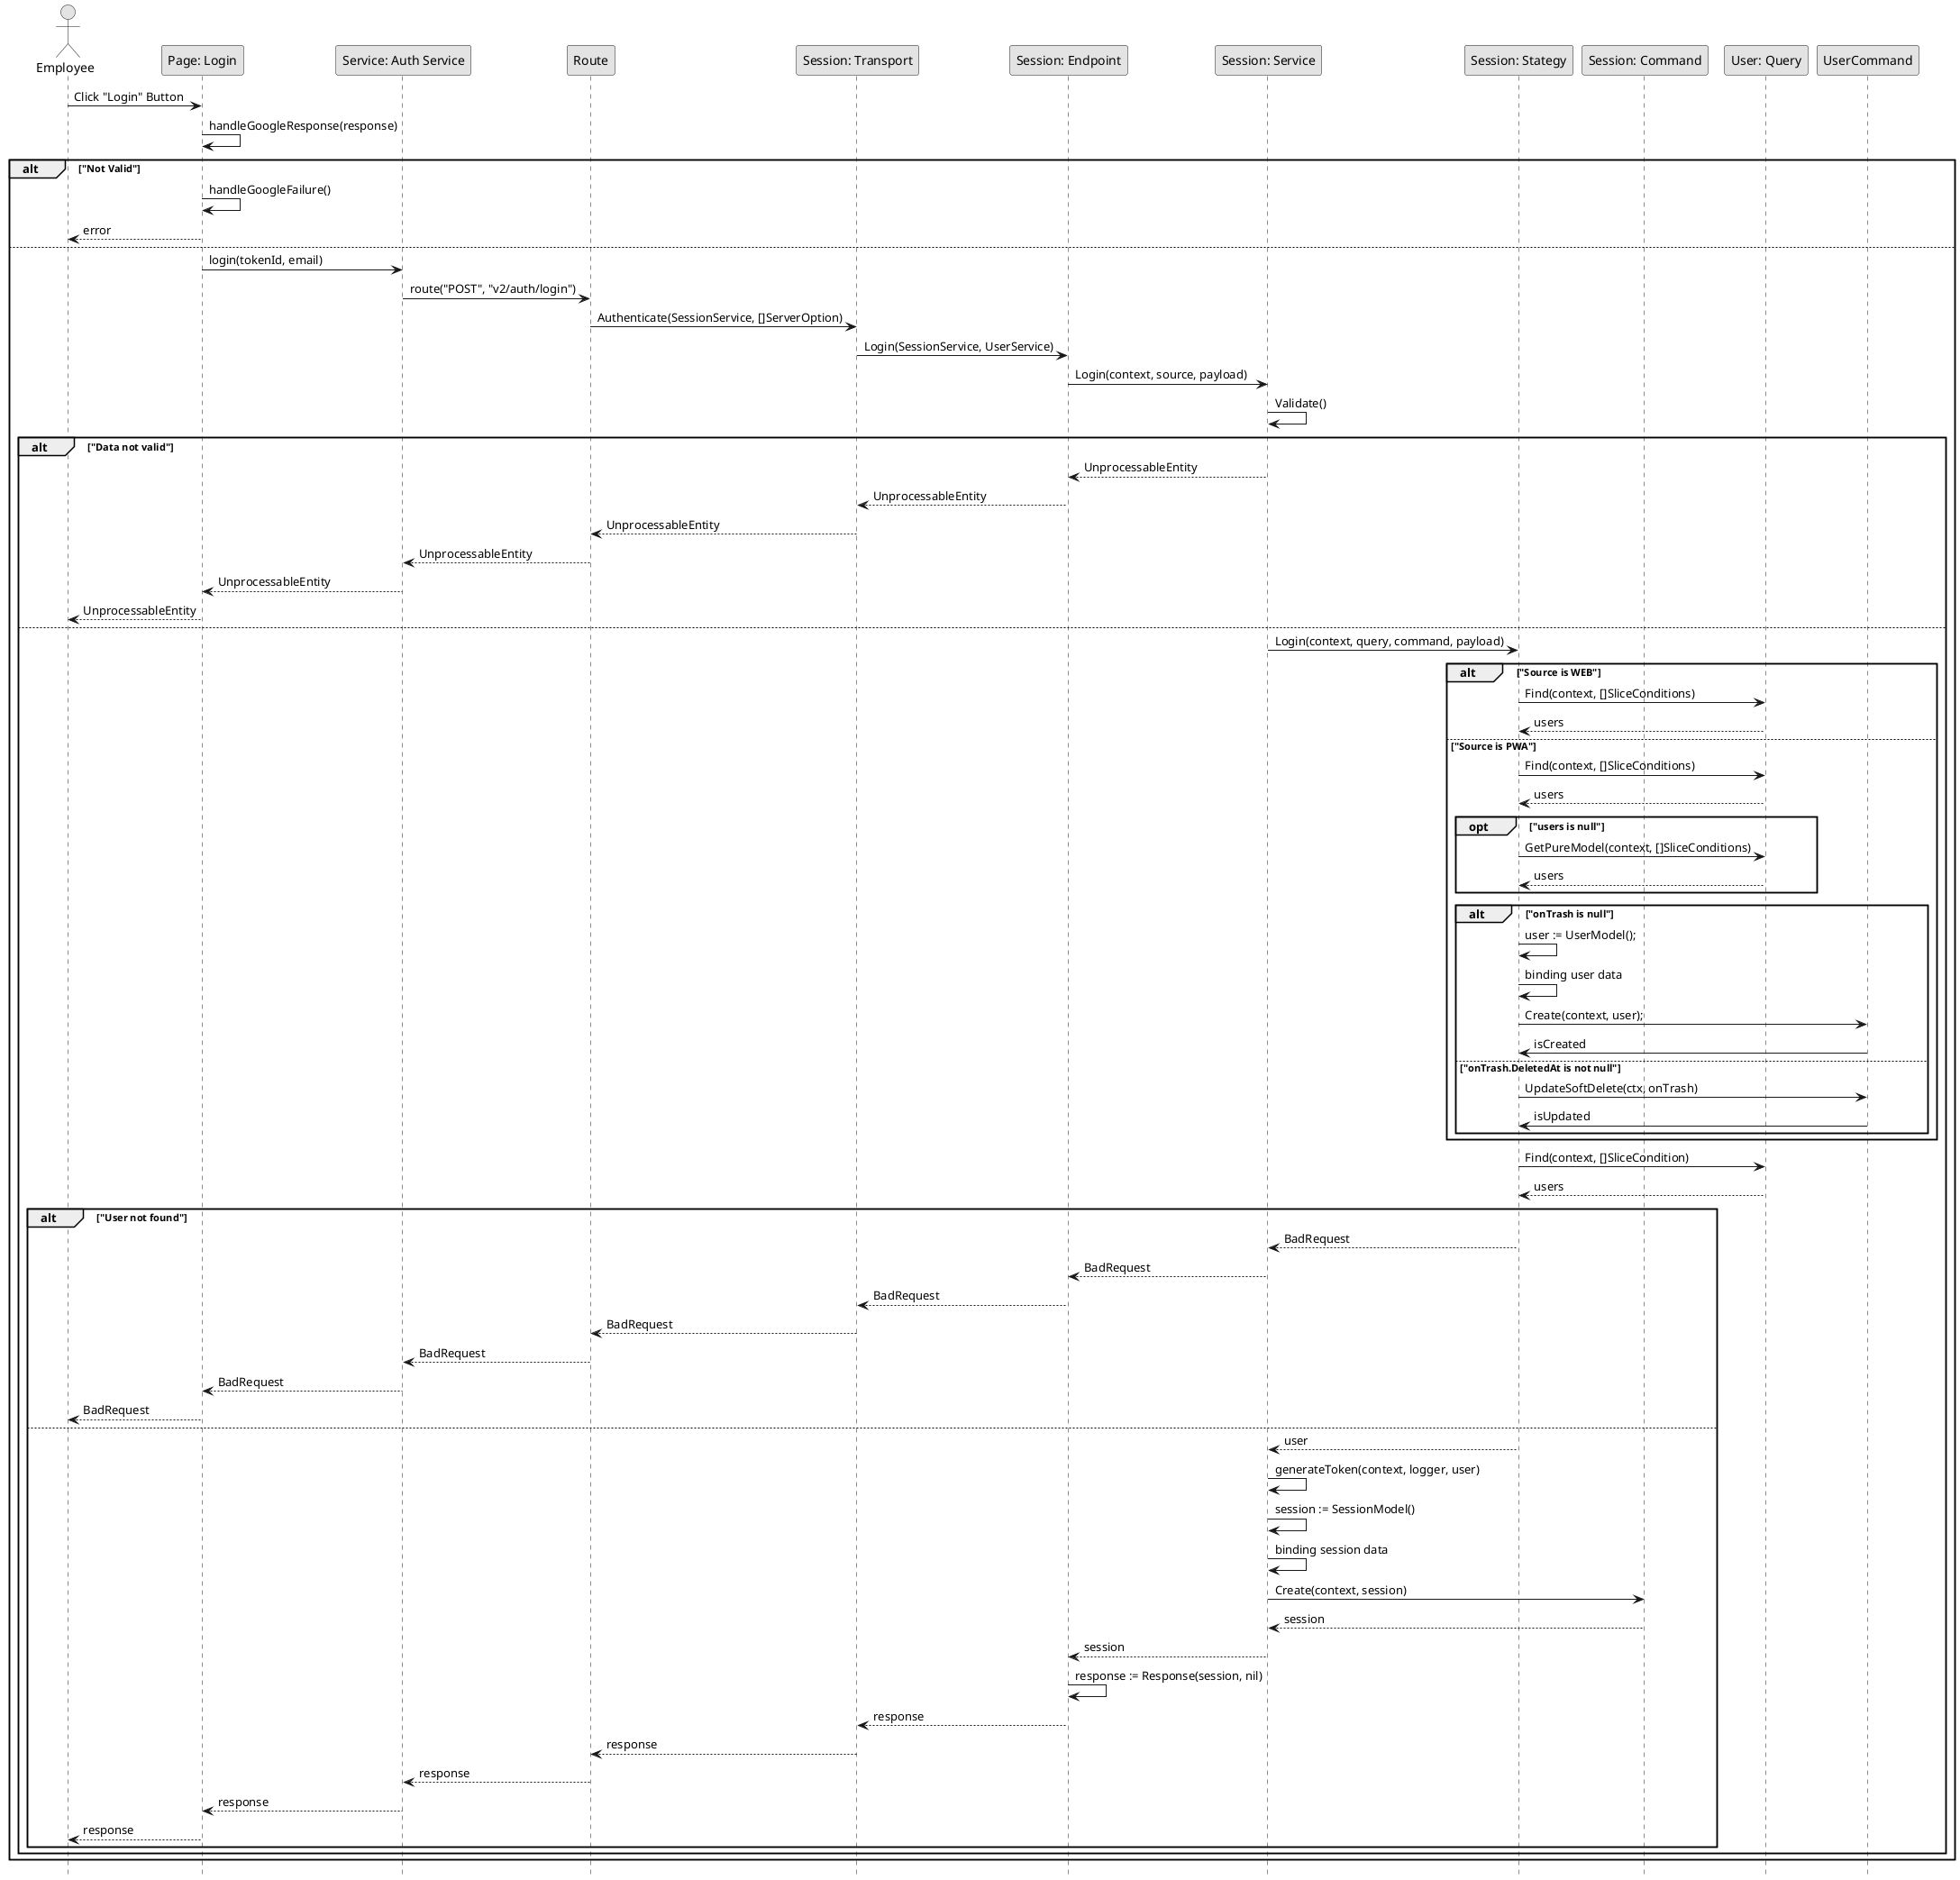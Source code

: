 @startuml Login

skinparam Monochrome true
skinparam Shadowing false
hide footbox

actor Employee
participant "Page: Login" as LoginPage
participant "Service: Auth Service" as FEAuthService
participant "Route" as Route
participant "Session: Transport" as SessionTransport
participant "Session: Endpoint" as SessionEndpoint
participant "Session: Service" as SessionService
participant "Session: Stategy" as SessionStrategy
participant "Session: Command" as SessionCommand
participant "User: Query" as UserQuery

Employee->LoginPage: Click "Login" Button
LoginPage->LoginPage: handleGoogleResponse(response)

alt "Not Valid"
    LoginPage->LoginPage: handleGoogleFailure()
    LoginPage-->Employee: error
else
    LoginPage->FEAuthService: login(tokenId, email)
    FEAuthService->Route: route("POST", "v2/auth/login")

    Route->SessionTransport: Authenticate(SessionService, []ServerOption)
    SessionTransport->SessionEndpoint: Login(SessionService, UserService)
    SessionEndpoint->SessionService: Login(context, source, payload)
    SessionService->SessionService: Validate()

    alt "Data not valid"
        SessionService-->SessionEndpoint: UnprocessableEntity
        SessionEndpoint-->SessionTransport: UnprocessableEntity
        SessionTransport-->Route: UnprocessableEntity
        Route-->FEAuthService: UnprocessableEntity
        FEAuthService-->LoginPage: UnprocessableEntity
        LoginPage-->Employee: UnprocessableEntity
    else
        SessionService->SessionStrategy: Login(context, query, command, payload)

        alt "Source is WEB"
            SessionStrategy->UserQuery: Find(context, []SliceConditions)
            UserQuery-->SessionStrategy: users
        else "Source is PWA"
            SessionStrategy->UserQuery: Find(context, []SliceConditions)
            UserQuery-->SessionStrategy: users

            opt "users is null"
                SessionStrategy->UserQuery: GetPureModel(context, []SliceConditions)
                UserQuery-->SessionStrategy: users
            end

            alt "onTrash is null"
                SessionStrategy->SessionStrategy: user := UserModel();
                SessionStrategy->SessionStrategy: binding user data
                SessionStrategy->UserCommand: Create(context, user);
                UserCommand->SessionStrategy: isCreated
            else "onTrash.DeletedAt is not null"
                SessionStrategy->UserCommand: UpdateSoftDelete(ctx, onTrash)
                UserCommand->SessionStrategy: isUpdated
            end
        end

        SessionStrategy->UserQuery: Find(context, []SliceCondition)
        UserQuery-->SessionStrategy: users

        alt "User not found"
            SessionStrategy-->SessionService: BadRequest
            SessionService-->SessionEndpoint: BadRequest
            SessionEndpoint-->SessionTransport: BadRequest
            SessionTransport-->Route: BadRequest
            Route-->FEAuthService: BadRequest
            FEAuthService-->LoginPage: BadRequest
            LoginPage-->Employee: BadRequest
        else
            SessionStrategy-->SessionService: user
            SessionService->SessionService: generateToken(context, logger, user)
            SessionService->SessionService: session := SessionModel()
            SessionService->SessionService: binding session data
            SessionService->SessionCommand: Create(context, session)
            SessionCommand-->SessionService: session
            SessionService-->SessionEndpoint: session
            SessionEndpoint->SessionEndpoint: response := Response(session, nil)
            SessionEndpoint-->SessionTransport: response
            SessionTransport-->Route: response
            Route-->FEAuthService: response
            FEAuthService-->LoginPage: response
            LoginPage-->Employee: response
        end
    end
end

@enduml